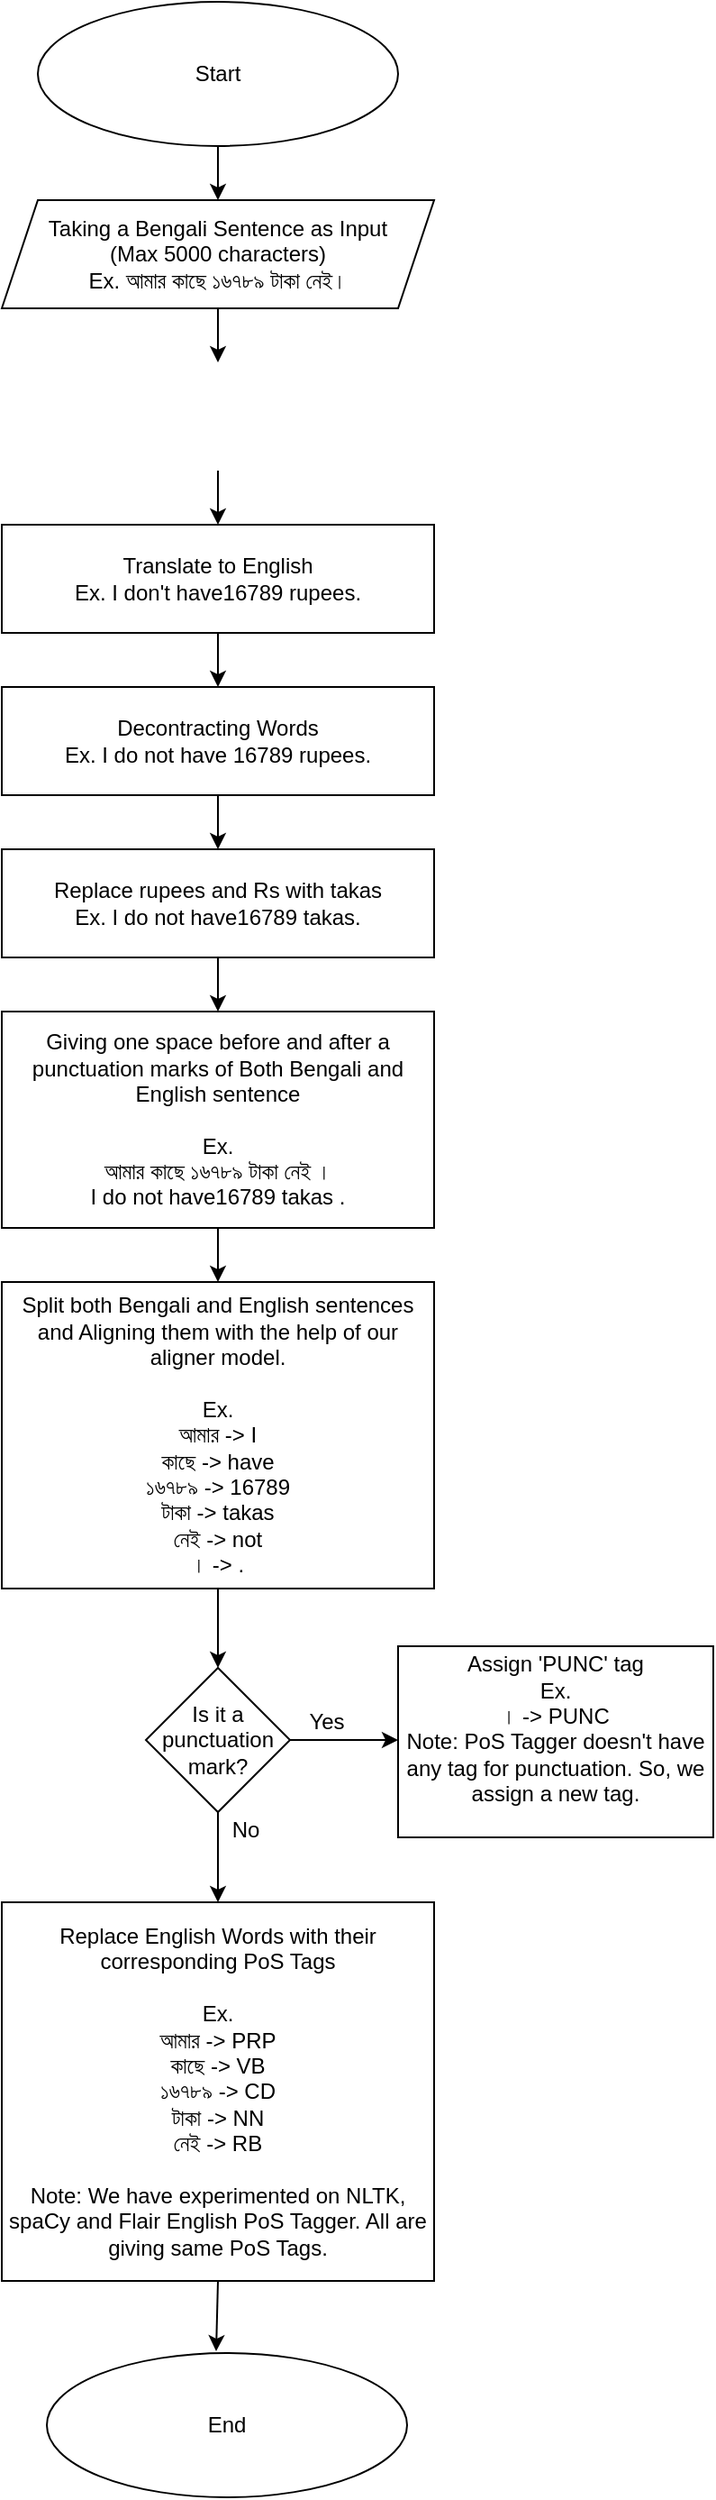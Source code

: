 <mxfile>
    <diagram id="GV6f6-LDRkFQ3j1vTl66" name="Page-1">
        <mxGraphModel dx="820" dy="478" grid="1" gridSize="10" guides="1" tooltips="1" connect="1" arrows="1" fold="1" page="1" pageScale="1" pageWidth="850" pageHeight="1100" math="0" shadow="0">
            <root>
                <mxCell id="0"/>
                <mxCell id="1" parent="0"/>
                <mxCell id="2" style="edgeStyle=none;html=1;exitX=0.5;exitY=1;exitDx=0;exitDy=0;entryX=0.5;entryY=0;entryDx=0;entryDy=0;" edge="1" parent="1" source="3" target="5">
                    <mxGeometry relative="1" as="geometry"/>
                </mxCell>
                <mxCell id="3" value="Start" style="ellipse;whiteSpace=wrap;html=1;" vertex="1" parent="1">
                    <mxGeometry x="275" y="200" width="200" height="80" as="geometry"/>
                </mxCell>
                <mxCell id="4" style="edgeStyle=none;html=1;exitX=0.5;exitY=1;exitDx=0;exitDy=0;entryX=0.5;entryY=0;entryDx=0;entryDy=0;" edge="1" parent="1" source="5">
                    <mxGeometry relative="1" as="geometry">
                        <mxPoint x="375" y="400" as="targetPoint"/>
                    </mxGeometry>
                </mxCell>
                <mxCell id="5" value="Taking a Bengali Sentence as Input&lt;br&gt;(Max 5000 characters)&lt;br&gt;Ex. আমার কাছে ১৬৭৮৯ টাকা নেই।" style="shape=parallelogram;perimeter=parallelogramPerimeter;whiteSpace=wrap;html=1;fixedSize=1;" vertex="1" parent="1">
                    <mxGeometry x="255" y="310" width="240" height="60" as="geometry"/>
                </mxCell>
                <mxCell id="6" style="edgeStyle=none;html=1;exitX=0.5;exitY=1;exitDx=0;exitDy=0;" edge="1" parent="1" source="7" target="11">
                    <mxGeometry relative="1" as="geometry"/>
                </mxCell>
                <mxCell id="7" value="Translate to English&lt;br&gt;Ex. I don't have16789&amp;nbsp;rupees." style="whiteSpace=wrap;html=1;" vertex="1" parent="1">
                    <mxGeometry x="255" y="490" width="240" height="60" as="geometry"/>
                </mxCell>
                <mxCell id="8" style="edgeStyle=none;html=1;exitX=0.5;exitY=1;exitDx=0;exitDy=0;entryX=0.5;entryY=0;entryDx=0;entryDy=0;" edge="1" parent="1" target="7">
                    <mxGeometry relative="1" as="geometry">
                        <mxPoint x="375" y="460" as="sourcePoint"/>
                    </mxGeometry>
                </mxCell>
                <mxCell id="10" style="edgeStyle=none;html=1;exitX=0.5;exitY=1;exitDx=0;exitDy=0;entryX=0.5;entryY=0;entryDx=0;entryDy=0;" edge="1" parent="1" source="11" target="13">
                    <mxGeometry relative="1" as="geometry"/>
                </mxCell>
                <mxCell id="11" value="Decontracting Words&lt;br&gt;Ex. I do not have 16789&amp;nbsp;rupees." style="whiteSpace=wrap;html=1;" vertex="1" parent="1">
                    <mxGeometry x="255" y="580" width="240" height="60" as="geometry"/>
                </mxCell>
                <mxCell id="12" style="edgeStyle=none;html=1;exitX=0.5;exitY=1;exitDx=0;exitDy=0;entryX=0.5;entryY=0;entryDx=0;entryDy=0;" edge="1" parent="1" source="13" target="15">
                    <mxGeometry relative="1" as="geometry"/>
                </mxCell>
                <mxCell id="13" value="Replace rupees and Rs with takas&lt;br&gt;Ex. I do not have16789 takas." style="whiteSpace=wrap;html=1;" vertex="1" parent="1">
                    <mxGeometry x="255" y="670" width="240" height="60" as="geometry"/>
                </mxCell>
                <mxCell id="14" style="edgeStyle=none;html=1;exitX=0.5;exitY=1;exitDx=0;exitDy=0;entryX=0.5;entryY=0;entryDx=0;entryDy=0;" edge="1" parent="1" source="15" target="17">
                    <mxGeometry relative="1" as="geometry"/>
                </mxCell>
                <mxCell id="15" value="Giving one space before and after a punctuation marks of Both Bengali and English sentence&lt;br&gt;&lt;br&gt;Ex. &lt;br&gt;আমার কাছে ১৬৭৮৯ টাকা নেই ।&lt;br&gt;I do not have16789 takas ." style="whiteSpace=wrap;html=1;" vertex="1" parent="1">
                    <mxGeometry x="255" y="760" width="240" height="120" as="geometry"/>
                </mxCell>
                <mxCell id="16" style="edgeStyle=none;html=1;exitX=0.5;exitY=1;exitDx=0;exitDy=0;entryX=0.5;entryY=0;entryDx=0;entryDy=0;" edge="1" parent="1" source="17" target="22">
                    <mxGeometry relative="1" as="geometry"/>
                </mxCell>
                <mxCell id="17" value="Split both Bengali and English sentences and Aligning them with the help of our aligner model.&lt;br&gt;&lt;br&gt;Ex. &lt;br&gt;&lt;div&gt;আমার -&amp;gt; I&lt;/div&gt;&lt;div&gt;কাছে -&amp;gt; have&lt;/div&gt;&lt;div&gt;১৬৭৮৯ -&amp;gt; 16789&lt;/div&gt;&lt;div&gt;টাকা -&amp;gt; takas&lt;/div&gt;&lt;div&gt;নেই -&amp;gt; not&lt;/div&gt;&lt;div&gt;। -&amp;gt; .&lt;/div&gt;" style="whiteSpace=wrap;html=1;" vertex="1" parent="1">
                    <mxGeometry x="255" y="910" width="240" height="170" as="geometry"/>
                </mxCell>
                <mxCell id="18" style="edgeStyle=none;html=1;exitX=0.5;exitY=1;exitDx=0;exitDy=0;entryX=0.47;entryY=-0.012;entryDx=0;entryDy=0;entryPerimeter=0;" edge="1" parent="1" source="19" target="26">
                    <mxGeometry relative="1" as="geometry"/>
                </mxCell>
                <mxCell id="19" value="Replace English Words with their corresponding PoS Tags&lt;br&gt;&lt;br&gt;Ex. &lt;br&gt;&lt;div&gt;আমার -&amp;gt; PRP&lt;/div&gt;&lt;div&gt;কাছে -&amp;gt; VB&lt;/div&gt;&lt;div&gt;১৬৭৮৯ -&amp;gt; CD&lt;/div&gt;&lt;div&gt;টাকা -&amp;gt; NN&lt;/div&gt;&lt;div&gt;নেই -&amp;gt; RB&lt;/div&gt;&lt;div&gt;&lt;br&gt;&lt;/div&gt;&lt;div&gt;Note: We have experimented on NLTK, spaCy and Flair English PoS Tagger. All are giving same PoS Tags.&lt;/div&gt;" style="whiteSpace=wrap;html=1;" vertex="1" parent="1">
                    <mxGeometry x="255" y="1254" width="240" height="210" as="geometry"/>
                </mxCell>
                <mxCell id="20" style="edgeStyle=none;html=1;exitX=1;exitY=0.5;exitDx=0;exitDy=0;" edge="1" parent="1" source="22">
                    <mxGeometry relative="1" as="geometry">
                        <mxPoint x="475" y="1164" as="targetPoint"/>
                    </mxGeometry>
                </mxCell>
                <mxCell id="21" style="edgeStyle=none;html=1;exitX=0.5;exitY=1;exitDx=0;exitDy=0;" edge="1" parent="1" source="22">
                    <mxGeometry relative="1" as="geometry">
                        <mxPoint x="375" y="1254" as="targetPoint"/>
                    </mxGeometry>
                </mxCell>
                <mxCell id="22" value="Is it a punctuation mark?" style="rhombus;whiteSpace=wrap;html=1;" vertex="1" parent="1">
                    <mxGeometry x="335" y="1124" width="80" height="80" as="geometry"/>
                </mxCell>
                <mxCell id="23" value="&lt;span&gt;Assign 'PUNC' tag&lt;br&gt;Ex.&lt;br&gt;। -&amp;gt; PUNC&lt;br&gt;Note: PoS Tagger doesn't have any tag for punctuation. So, we assign a new tag.&lt;br&gt;&lt;br&gt;&lt;/span&gt;" style="rounded=0;whiteSpace=wrap;html=1;" vertex="1" parent="1">
                    <mxGeometry x="475" y="1112" width="175" height="106" as="geometry"/>
                </mxCell>
                <mxCell id="24" value="Yes" style="text;html=1;align=center;verticalAlign=middle;resizable=0;points=[];autosize=1;strokeColor=none;fillColor=none;" vertex="1" parent="1">
                    <mxGeometry x="415" y="1144" width="40" height="20" as="geometry"/>
                </mxCell>
                <mxCell id="25" value="No" style="text;html=1;align=center;verticalAlign=middle;resizable=0;points=[];autosize=1;strokeColor=none;fillColor=none;" vertex="1" parent="1">
                    <mxGeometry x="375" y="1204" width="30" height="20" as="geometry"/>
                </mxCell>
                <mxCell id="26" value="End" style="ellipse;whiteSpace=wrap;html=1;" vertex="1" parent="1">
                    <mxGeometry x="280" y="1504" width="200" height="80" as="geometry"/>
                </mxCell>
            </root>
        </mxGraphModel>
    </diagram>
</mxfile>